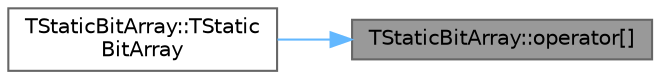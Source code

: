 digraph "TStaticBitArray::operator[]"
{
 // INTERACTIVE_SVG=YES
 // LATEX_PDF_SIZE
  bgcolor="transparent";
  edge [fontname=Helvetica,fontsize=10,labelfontname=Helvetica,labelfontsize=10];
  node [fontname=Helvetica,fontsize=10,shape=box,height=0.2,width=0.4];
  rankdir="RL";
  Node1 [id="Node000001",label="TStaticBitArray::operator[]",height=0.2,width=0.4,color="gray40", fillcolor="grey60", style="filled", fontcolor="black",tooltip=" "];
  Node1 -> Node2 [id="edge1_Node000001_Node000002",dir="back",color="steelblue1",style="solid",tooltip=" "];
  Node2 [id="Node000002",label="TStaticBitArray::TStatic\lBitArray",height=0.2,width=0.4,color="grey40", fillcolor="white", style="filled",URL="$d2/d53/classTStaticBitArray.html#adad3ac20197f3e946cada69cb5e3c537",tooltip="Constructor to initialize from string."];
}
